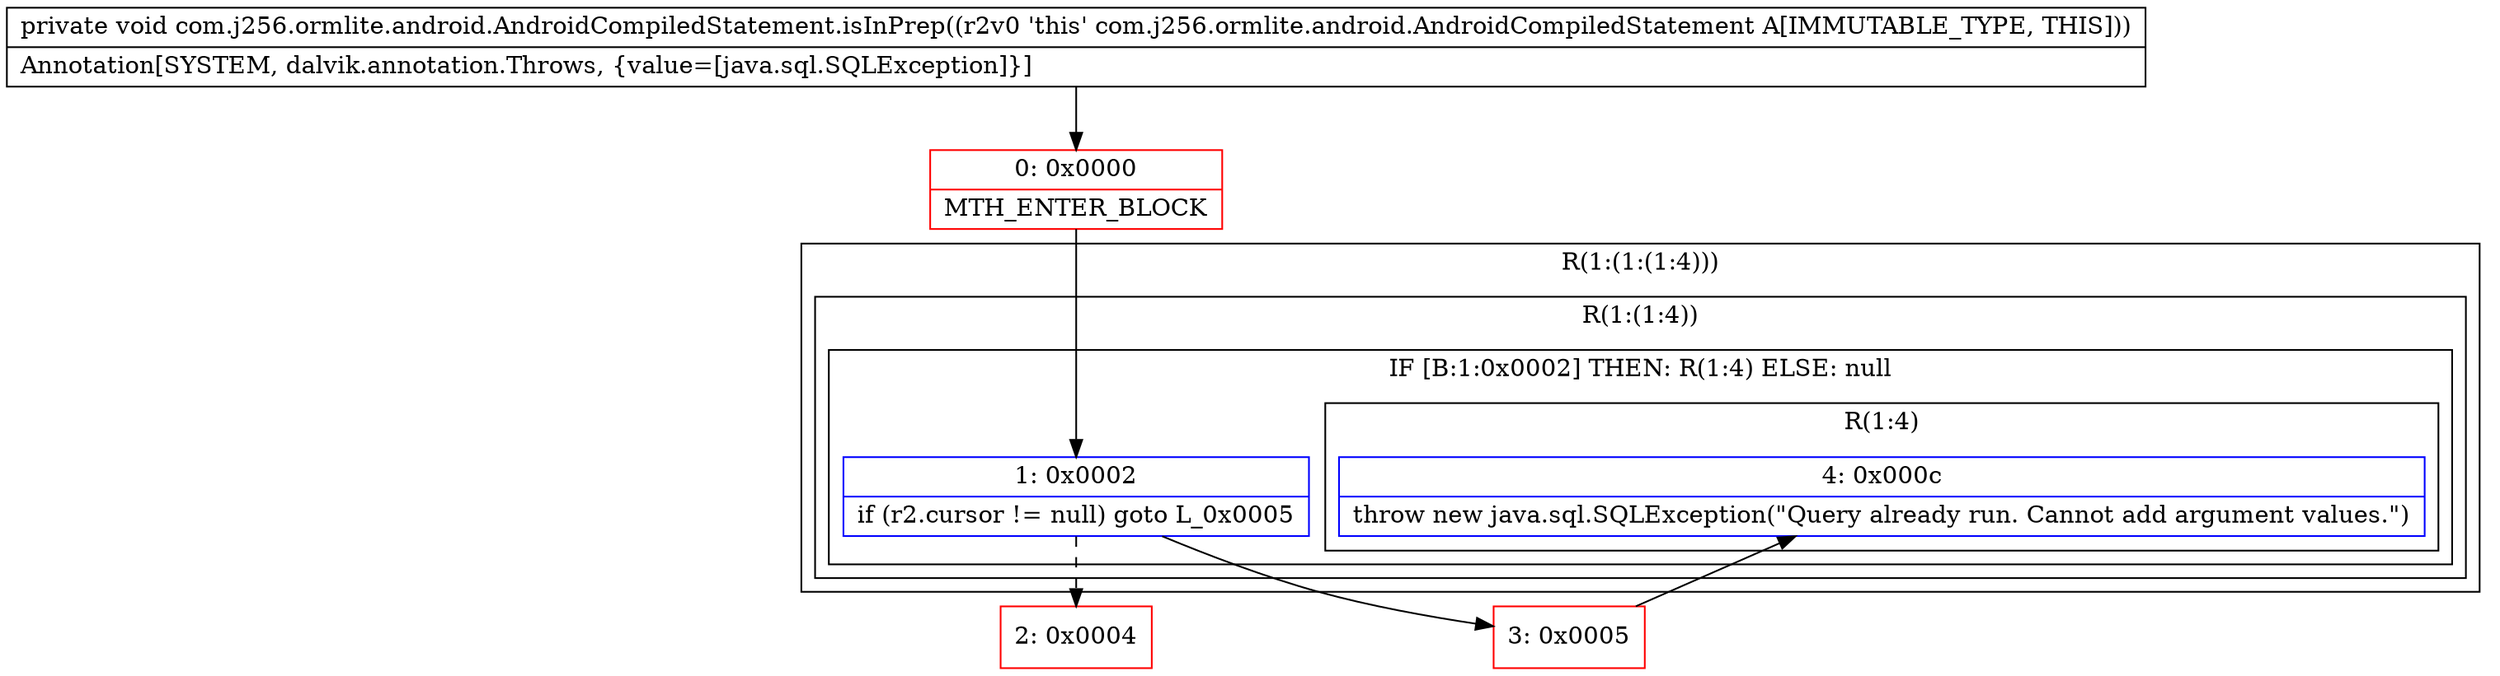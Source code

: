 digraph "CFG forcom.j256.ormlite.android.AndroidCompiledStatement.isInPrep()V" {
subgraph cluster_Region_2045774313 {
label = "R(1:(1:(1:4)))";
node [shape=record,color=blue];
subgraph cluster_Region_1709715909 {
label = "R(1:(1:4))";
node [shape=record,color=blue];
subgraph cluster_IfRegion_841815540 {
label = "IF [B:1:0x0002] THEN: R(1:4) ELSE: null";
node [shape=record,color=blue];
Node_1 [shape=record,label="{1\:\ 0x0002|if (r2.cursor != null) goto L_0x0005\l}"];
subgraph cluster_Region_1787509427 {
label = "R(1:4)";
node [shape=record,color=blue];
Node_4 [shape=record,label="{4\:\ 0x000c|throw new java.sql.SQLException(\"Query already run. Cannot add argument values.\")\l}"];
}
}
}
}
Node_0 [shape=record,color=red,label="{0\:\ 0x0000|MTH_ENTER_BLOCK\l}"];
Node_2 [shape=record,color=red,label="{2\:\ 0x0004}"];
Node_3 [shape=record,color=red,label="{3\:\ 0x0005}"];
MethodNode[shape=record,label="{private void com.j256.ormlite.android.AndroidCompiledStatement.isInPrep((r2v0 'this' com.j256.ormlite.android.AndroidCompiledStatement A[IMMUTABLE_TYPE, THIS]))  | Annotation[SYSTEM, dalvik.annotation.Throws, \{value=[java.sql.SQLException]\}]\l}"];
MethodNode -> Node_0;
Node_1 -> Node_2[style=dashed];
Node_1 -> Node_3;
Node_0 -> Node_1;
Node_3 -> Node_4;
}

